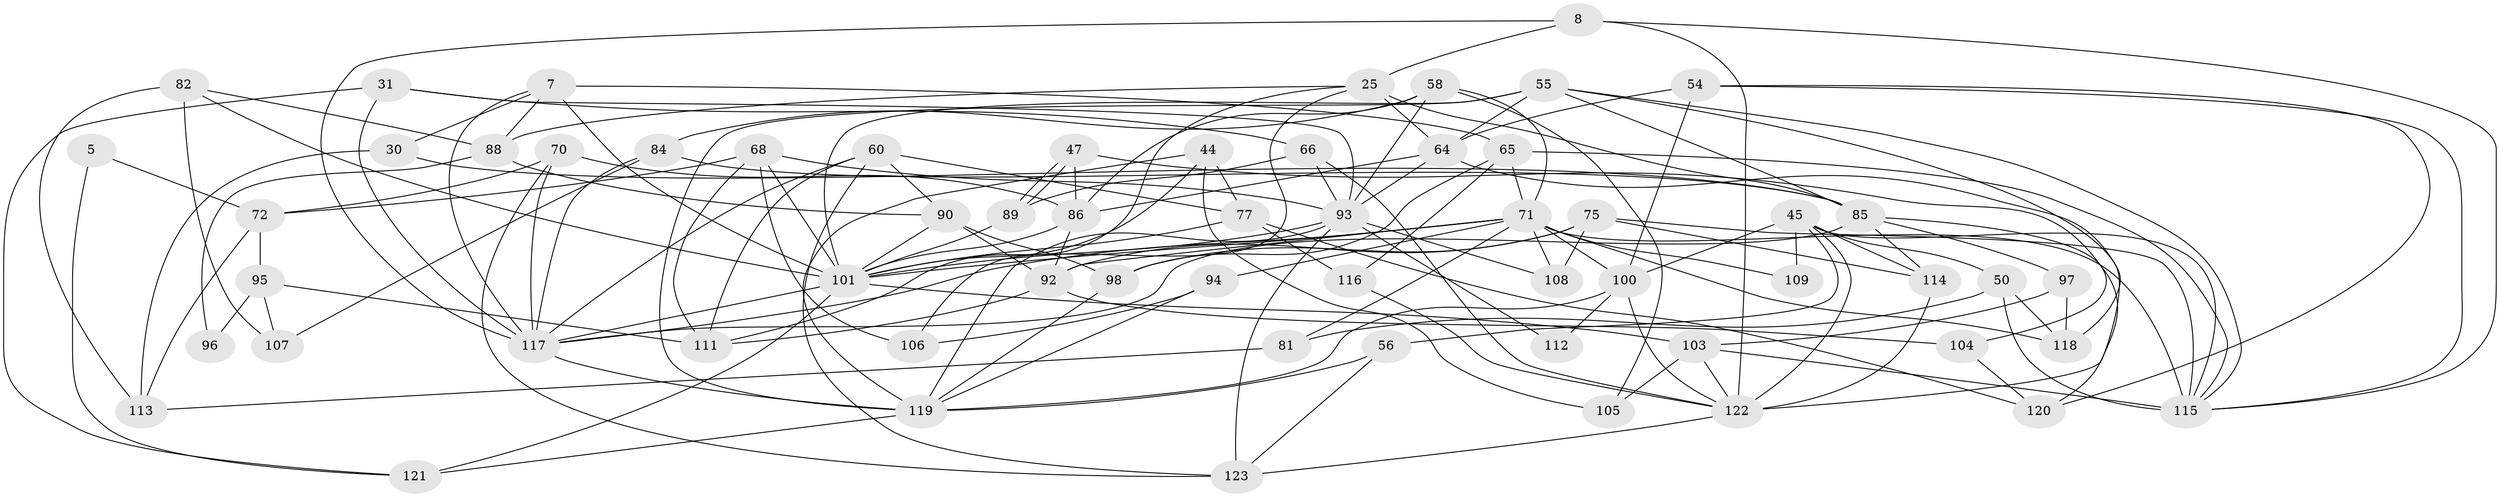 // original degree distribution, {3: 0.2764227642276423, 4: 0.3089430894308943, 2: 0.11382113821138211, 6: 0.11382113821138211, 5: 0.14634146341463414, 7: 0.032520325203252036, 8: 0.008130081300813009}
// Generated by graph-tools (version 1.1) at 2025/53/03/04/25 21:53:53]
// undirected, 61 vertices, 151 edges
graph export_dot {
graph [start="1"]
  node [color=gray90,style=filled];
  5;
  7;
  8;
  25 [super="+22"];
  30;
  31;
  44 [super="+18"];
  45 [super="+13+28"];
  47 [super="+29"];
  50;
  54;
  55 [super="+2+16"];
  56;
  58;
  60;
  64 [super="+12+42+51"];
  65 [super="+4"];
  66 [super="+43"];
  68 [super="+9+46"];
  70;
  71 [super="+41+57+59"];
  72 [super="+53"];
  75;
  77;
  81 [super="+38"];
  82;
  84;
  85 [super="+52+73"];
  86 [super="+48+79"];
  88;
  89;
  90 [super="+10+17"];
  92 [super="+20"];
  93 [super="+32+49"];
  94;
  95;
  96;
  97;
  98;
  100 [super="+34+37"];
  101 [super="+80+87"];
  103 [super="+14+76"];
  104 [super="+63"];
  105;
  106;
  107;
  108;
  109;
  111 [super="+15"];
  112;
  113;
  114 [super="+78"];
  115 [super="+62+67"];
  116;
  117 [super="+91+26+110"];
  118;
  119 [super="+102+99"];
  120;
  121;
  122 [super="+40"];
  123 [super="+83"];
  5 -- 121;
  5 -- 72;
  7 -- 65 [weight=2];
  7 -- 30;
  7 -- 88;
  7 -- 117;
  7 -- 101;
  8 -- 25 [weight=2];
  8 -- 122 [weight=2];
  8 -- 115;
  8 -- 117;
  25 -- 88;
  25 -- 106;
  25 -- 111;
  25 -- 64;
  25 -- 85;
  30 -- 113;
  30 -- 85;
  31 -- 66 [weight=2];
  31 -- 121;
  31 -- 117 [weight=2];
  31 -- 93;
  44 -- 77 [weight=2];
  44 -- 105;
  44 -- 119 [weight=2];
  44 -- 101;
  45 -- 100 [weight=3];
  45 -- 56;
  45 -- 115;
  45 -- 50;
  45 -- 109;
  45 -- 122;
  45 -- 114;
  47 -- 86 [weight=2];
  47 -- 89;
  47 -- 89;
  47 -- 104;
  50 -- 81 [weight=2];
  50 -- 115 [weight=2];
  50 -- 118;
  54 -- 120;
  54 -- 115;
  54 -- 64;
  54 -- 100;
  55 -- 118;
  55 -- 119 [weight=2];
  55 -- 64;
  55 -- 85 [weight=3];
  55 -- 101 [weight=2];
  55 -- 115;
  56 -- 119;
  56 -- 123;
  58 -- 71;
  58 -- 84;
  58 -- 105;
  58 -- 93;
  58 -- 86;
  60 -- 77;
  60 -- 117;
  60 -- 90;
  60 -- 111;
  60 -- 123;
  64 -- 93;
  64 -- 122;
  64 -- 86 [weight=2];
  65 -- 98;
  65 -- 116;
  65 -- 71;
  65 -- 115;
  66 -- 93;
  66 -- 89;
  66 -- 122;
  68 -- 72 [weight=2];
  68 -- 106;
  68 -- 111;
  68 -- 93;
  68 -- 101 [weight=2];
  70 -- 123;
  70 -- 72;
  70 -- 86;
  70 -- 117;
  71 -- 94;
  71 -- 92;
  71 -- 101 [weight=2];
  71 -- 118;
  71 -- 108;
  71 -- 100 [weight=2];
  71 -- 109;
  71 -- 115;
  71 -- 81;
  71 -- 117 [weight=2];
  72 -- 113 [weight=2];
  72 -- 95;
  75 -- 92;
  75 -- 98;
  75 -- 108;
  75 -- 114;
  75 -- 115 [weight=2];
  77 -- 116;
  77 -- 120;
  77 -- 101;
  81 -- 113 [weight=2];
  82 -- 113;
  82 -- 88;
  82 -- 107;
  82 -- 101;
  84 -- 107;
  84 -- 85;
  84 -- 117;
  85 -- 120;
  85 -- 97;
  85 -- 117;
  85 -- 114;
  86 -- 92 [weight=2];
  86 -- 101 [weight=2];
  88 -- 96;
  88 -- 90;
  89 -- 101;
  90 -- 92;
  90 -- 98;
  90 -- 101;
  92 -- 104;
  92 -- 111;
  93 -- 123 [weight=2];
  93 -- 108;
  93 -- 119 [weight=2];
  93 -- 112;
  93 -- 101;
  94 -- 106;
  94 -- 119;
  95 -- 107;
  95 -- 111;
  95 -- 96;
  97 -- 118;
  97 -- 103;
  98 -- 119;
  100 -- 119;
  100 -- 112;
  100 -- 122;
  101 -- 117;
  101 -- 103 [weight=2];
  101 -- 121;
  103 -- 105;
  103 -- 122;
  103 -- 115;
  104 -- 120;
  114 -- 122;
  116 -- 122;
  117 -- 119;
  119 -- 121;
  122 -- 123;
}
